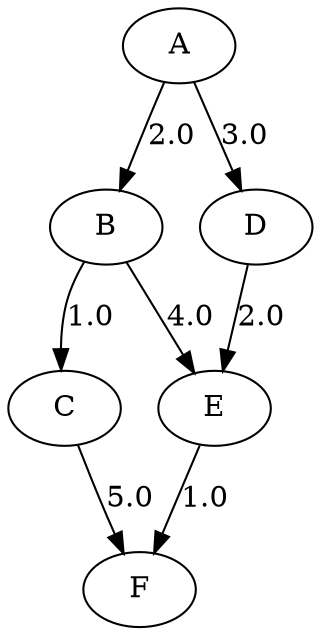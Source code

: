 digraph GrafoTesteDijkstra{
A -> B [label= 2.0];
A -> D [label= 3.0];
B -> C [label= 1.0];
B -> E [label= 4.0];
D -> E [label= 2.0];
C -> F [label= 5.0];
E -> F [label= 1.0]; 
}